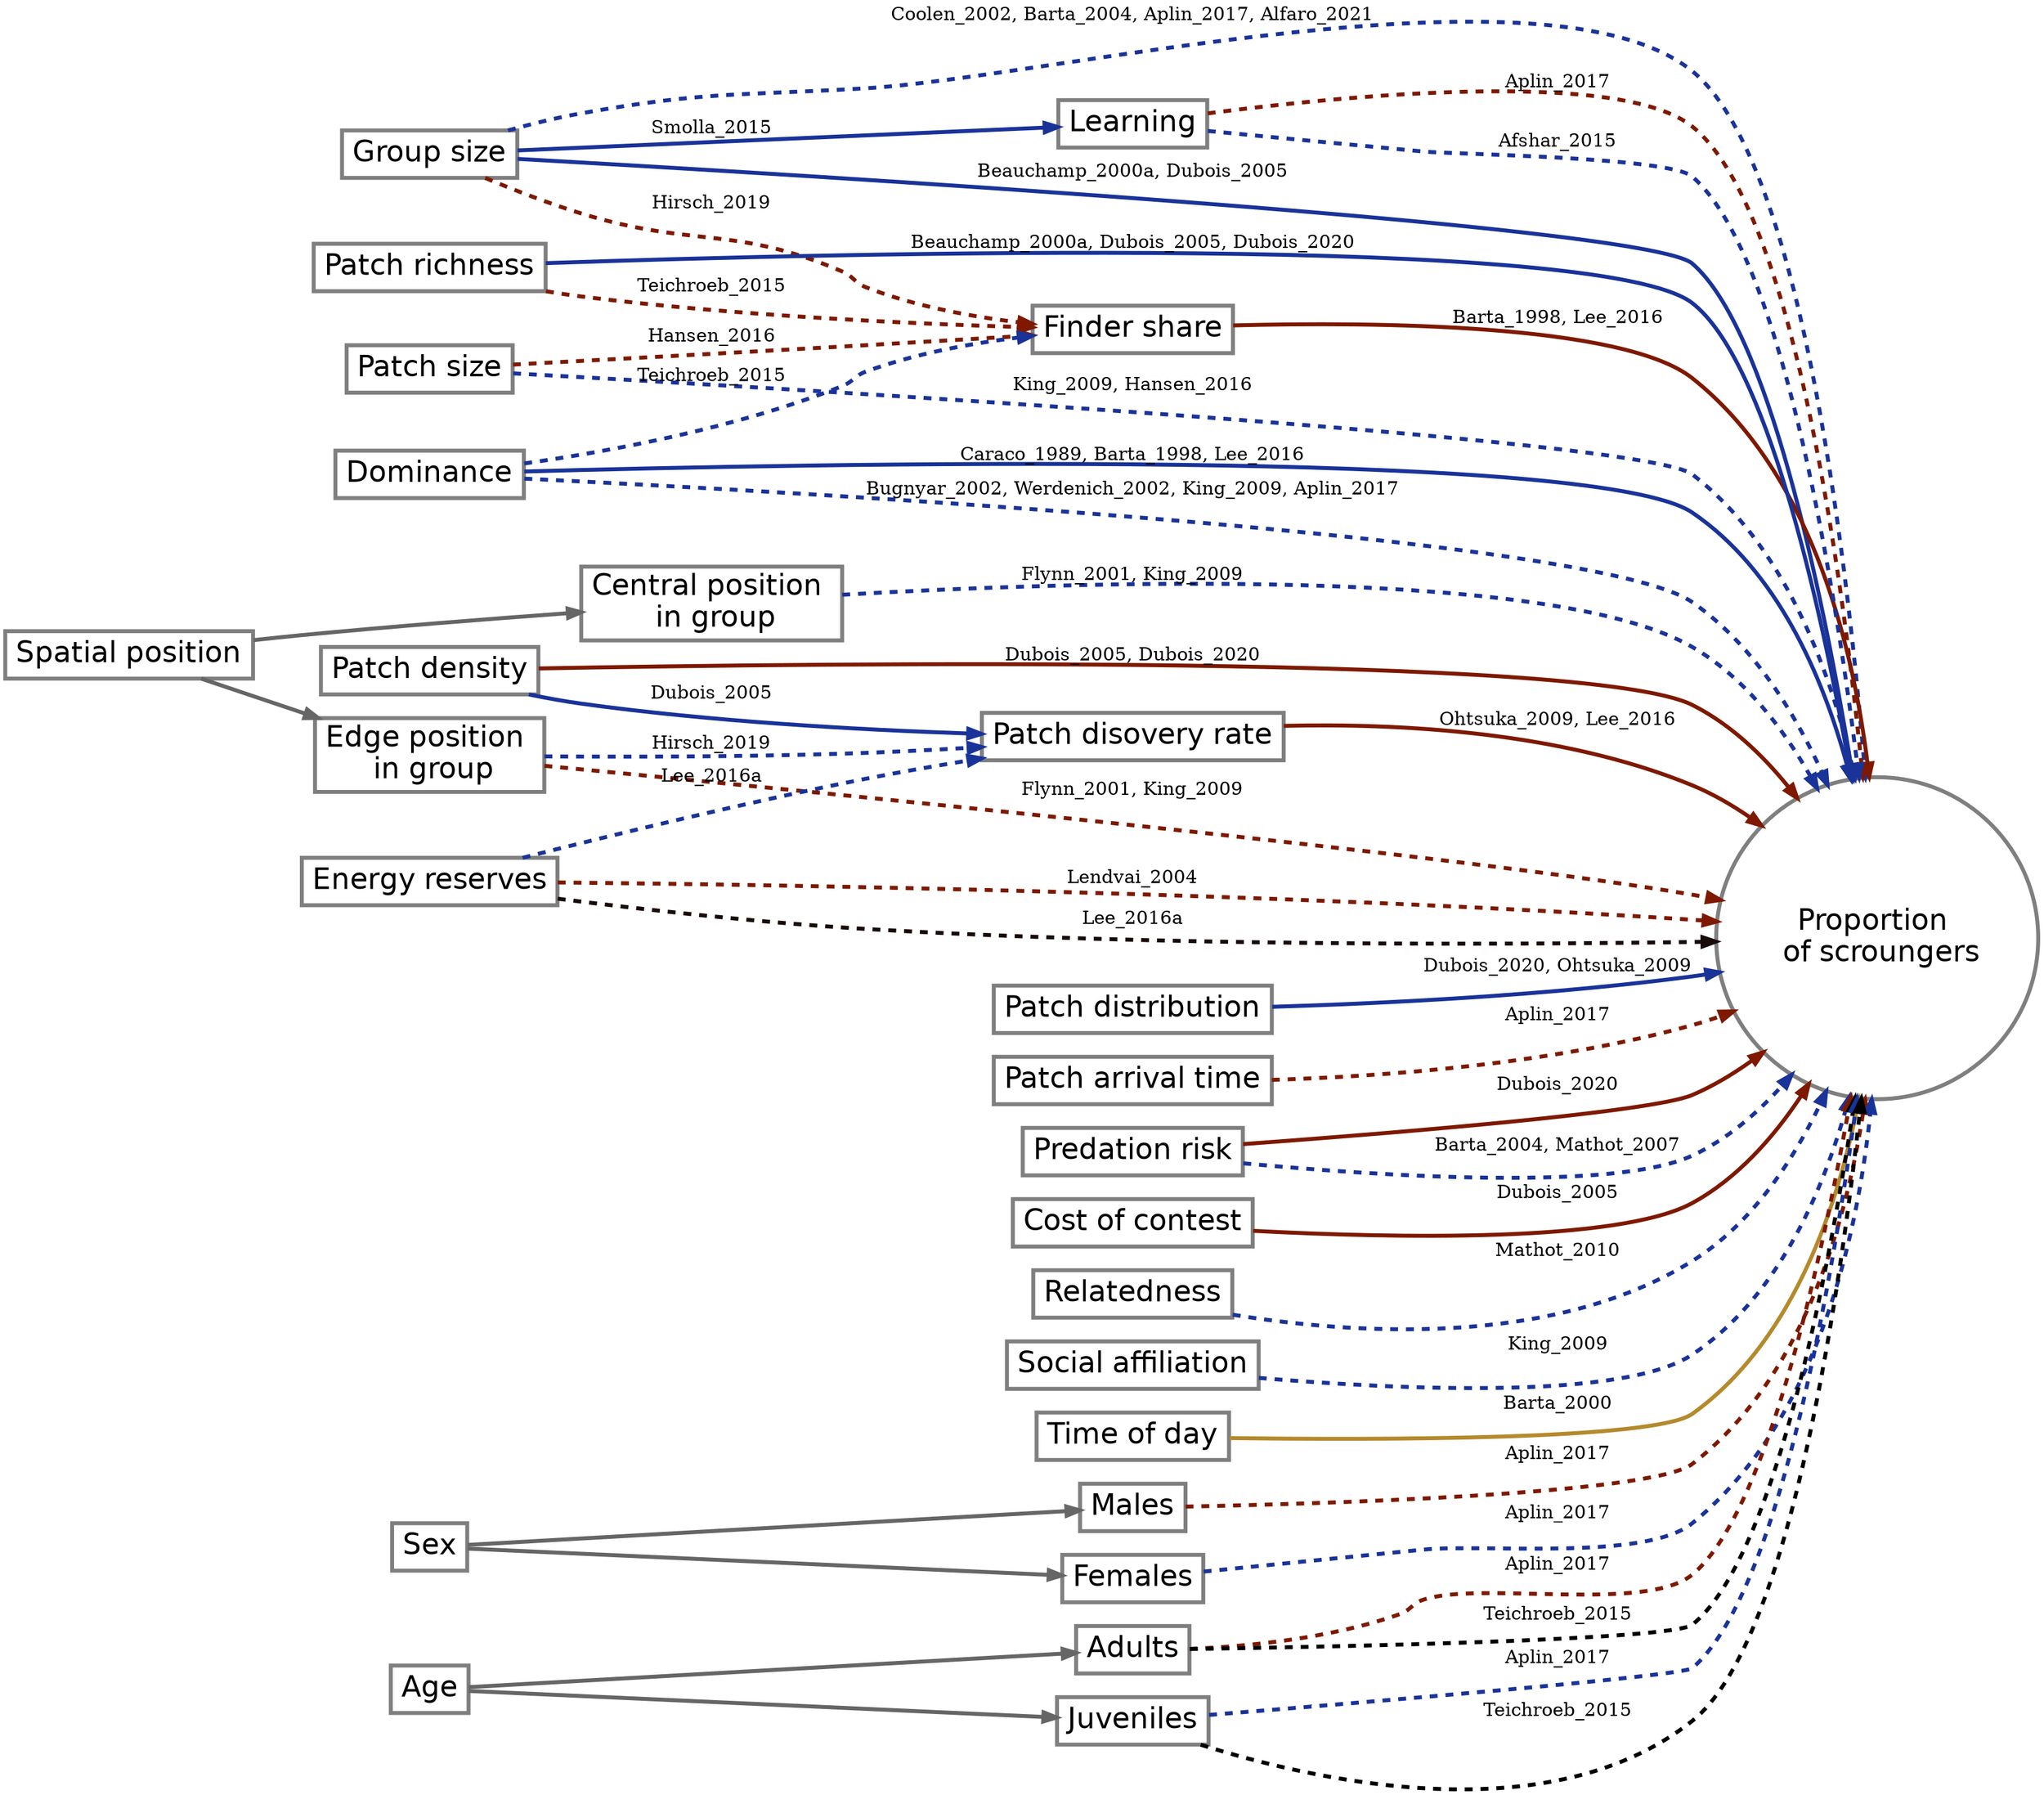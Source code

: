 digraph decision_tree {

  compound = true

  graph []
  rankdir = LR
	node [fontsize = 22, shape = box, fontname = Helvetica, penwidth = 3, color = grey50]
	edge [penwidth = 3]


	// Nodes ---------------------------------------------------
	prop_scroung [label = "Proportion \n of scroungers", shape = circle]

	group_size [label = "Group size"]

	find_share [label = "Finder share"]

	patch_dens [label = "Patch density"]
	patch_rich [label = "Patch richness"]
	patch_dist [label = "Patch distribution"]
	patch_size [label = "Patch size"]
	patch_discov [label = "Patch disovery rate"]
	patch_arrive [label = "Patch arrival time"]


	pred_risk [label = "Predation risk"]


	spatial_pos [label = "Spatial position"]
	central_pos [label = "Central position \n in group"]
	edge_pos [label = "Edge position \n in group"]

	learn [label = "Learning"]

	cost_cont [label = "Cost of contest"]

	dominance [label = "Dominance"]

	related [label = "Relatedness"]
	soc_affil [label = "Social affiliation"]

	tod [label = "Time of day"]
	energ_res [label = "Energy reserves"]

	sex [label = "Sex"]
	male [label = "Males"]
	female [label = "Females"]

	age [label = "Age"]
	adult [ label = "Adults"]
	juv [label = "Juveniles"]


  // Edges ---------------------------------------------------
  // beige - #f1a340
  // purple - #998ec3
  // type +, -, U, 0


  // Model ===================================================
	//group_size -> rate_agg [label = "Caraco_1979", color = "#7E1900", style = "solid"]
	group_size -> learn [label = "Smolla_2015", color = "#1A3399", style = "solid"]




	//patch_dens -> rate_agg [label = "Dubois_2003", color = "#7E1900", style = "solid"]
	patch_dens -> patch_discov [label = "Dubois_2005", color = "#1A3399", style = "solid"]




	//patch_rich -> rate_agg [label = "Dubois_2003", color = "#7E1900", style = "solid"]


	//pred_risk -> rate_agg [label = "Dubois_2005", color = "#7E1900", style = "solid"]
	pred_risk -> prop_scroung [label = "Dubois_2020", color = "#7E1900", style = "solid"]


	//subord -> prop_scroung [label = "Caraco_1989, Barta_1998, Lee_2016", color = "#7E1900", style = "solid"]


	tod -> prop_scroung [label = "Barta_2000", color = "#B48A2C", style = "solid"]



  cost_cont -> prop_scroung [label = "Dubois_2005", color = "#7E1900", style = "solid"]

	patch_dens -> prop_scroung [label = "Dubois_2005, Dubois_2020", color = "#7E1900", style = "solid"]

	patch_discov -> prop_scroung [label = "Ohtsuka_2009, Lee_2016", color = "#7E1900", style = "solid"]

	patch_dist -> prop_scroung [label = "Dubois_2020, Ohtsuka_2009", color = "#1A3399", style = "solid"]

	find_share -> prop_scroung [label = "Barta_1998, Lee_2016", color = "#7E1900", style = "solid"]

	dominance -> prop_scroung [label = "Caraco_1989, Barta_1998, Lee_2016", color = "#1A3399", style = "solid"]

	patch_rich -> prop_scroung [label = "Beauchamp_2000a, Dubois_2005, Dubois_2020", color = "#1A3399", style = "solid"]

	group_size -> prop_scroung [label = "Beauchamp_2000a, Dubois_2005", color = "#1A3399", style = "solid"]



  // Empirical ===============================================
	soc_affil -> prop_scroung [label = "King_2009", color = "#1A3399", style = "dashed"]

	pred_risk -> prop_scroung [label = "Barta_2004, Mathot_2007", color = "#1A3399", style = "dashed"]
	//pred_risk -> vig [label = "Mathot_2007", color = "#1A3399", style = "dashed"]

	patch_size -> find_share [label = "Hansen_2016", color = "#7E1900", style = "dashed"]
	patch_rich -> find_share [label = "Teichroeb_2015", color = "#7E1900", style = "dashed"]
	group_size -> find_share [label = "Hirsch_2019", color = "#7E1900", style = "dashed"]


	age -> adult [color = "grey40"]
	age -> juv [color = "grey40"]
	adult -> prop_scroung [label = "Aplin_2017", color = "#7E1900", style = "dashed"]
	adult -> prop_scroung [label = "Teichroeb_2015", color = "black", style = "dashed"]
	juv -> prop_scroung [label = "Aplin_2017", color = "#1A3399", style = "dashed"]
	juv -> prop_scroung [label = "Teichroeb_2015", color = "black", style = "dashed"]


	sex -> male [color = "grey40"]
	sex -> female [color = "grey40"]
	male -> prop_scroung [label = "Aplin_2017", color = "#7E1900", style = "dashed"]
	female -> prop_scroung [label = "Aplin_2017", color = "#1A3399", style = "dashed"]


	related -> prop_scroung [label = "Mathot_2010", color = "#1A3399", style = "dashed"]

	energ_res -> prop_scroung [label = "Lendvai_2004", color = "#7E1900", style = "dashed"]
	energ_res -> prop_scroung [label = "Lee_2016a", color = "#180B09", style = "dashed"]
	energ_res -> patch_discov [label = "Lee_2016a", color = "#1A3399", style = "dashed"]


	spatial_pos -> central_pos [color = "grey40"]
	spatial_pos -> edge_pos [color = "grey40"]
	central_pos -> prop_scroung [label = "Flynn_2001, King_2009", color = "#1A3399", style = "dashed"]
	edge_pos -> prop_scroung [label = "Flynn_2001, King_2009", color = "#7E1900", style = "dashed"]
	edge_pos -> patch_discov [label = "Hirsch_2019", color = "#1A3399", style = "dashed"]

	patch_size -> prop_scroung [label = "King_2009, Hansen_2016", color = "#1A3399", style = "dashed"]
	//patch_size -> sol_forag [label = "King_2009", color = "#7E1900", style = "dashed"]

	patch_arrive -> prop_scroung [label = "Aplin_2017", color = "#7E1900", style = "dashed"]

	dominance -> find_share [label = "Teichroeb_2015", color = "#1A3399", style = "dashed"]
	dominance -> prop_scroung [label = "Bugnyar_2002, Werdenich_2002, King_2009, Aplin_2017", color = "#1A3399", style = "dashed"]


	learn -> prop_scroung [label = "Aplin_2017", color = "#7E1900", style = "dashed"]
	learn -> prop_scroung [label = "Afshar_2015", color = "#1A3399", style = "dashed"]

	group_size -> prop_scroung [label = "Coolen_2002, Barta_2004, Aplin_2017, Alfaro_2021", color = "#1A3399", style = "dashed"]

}
